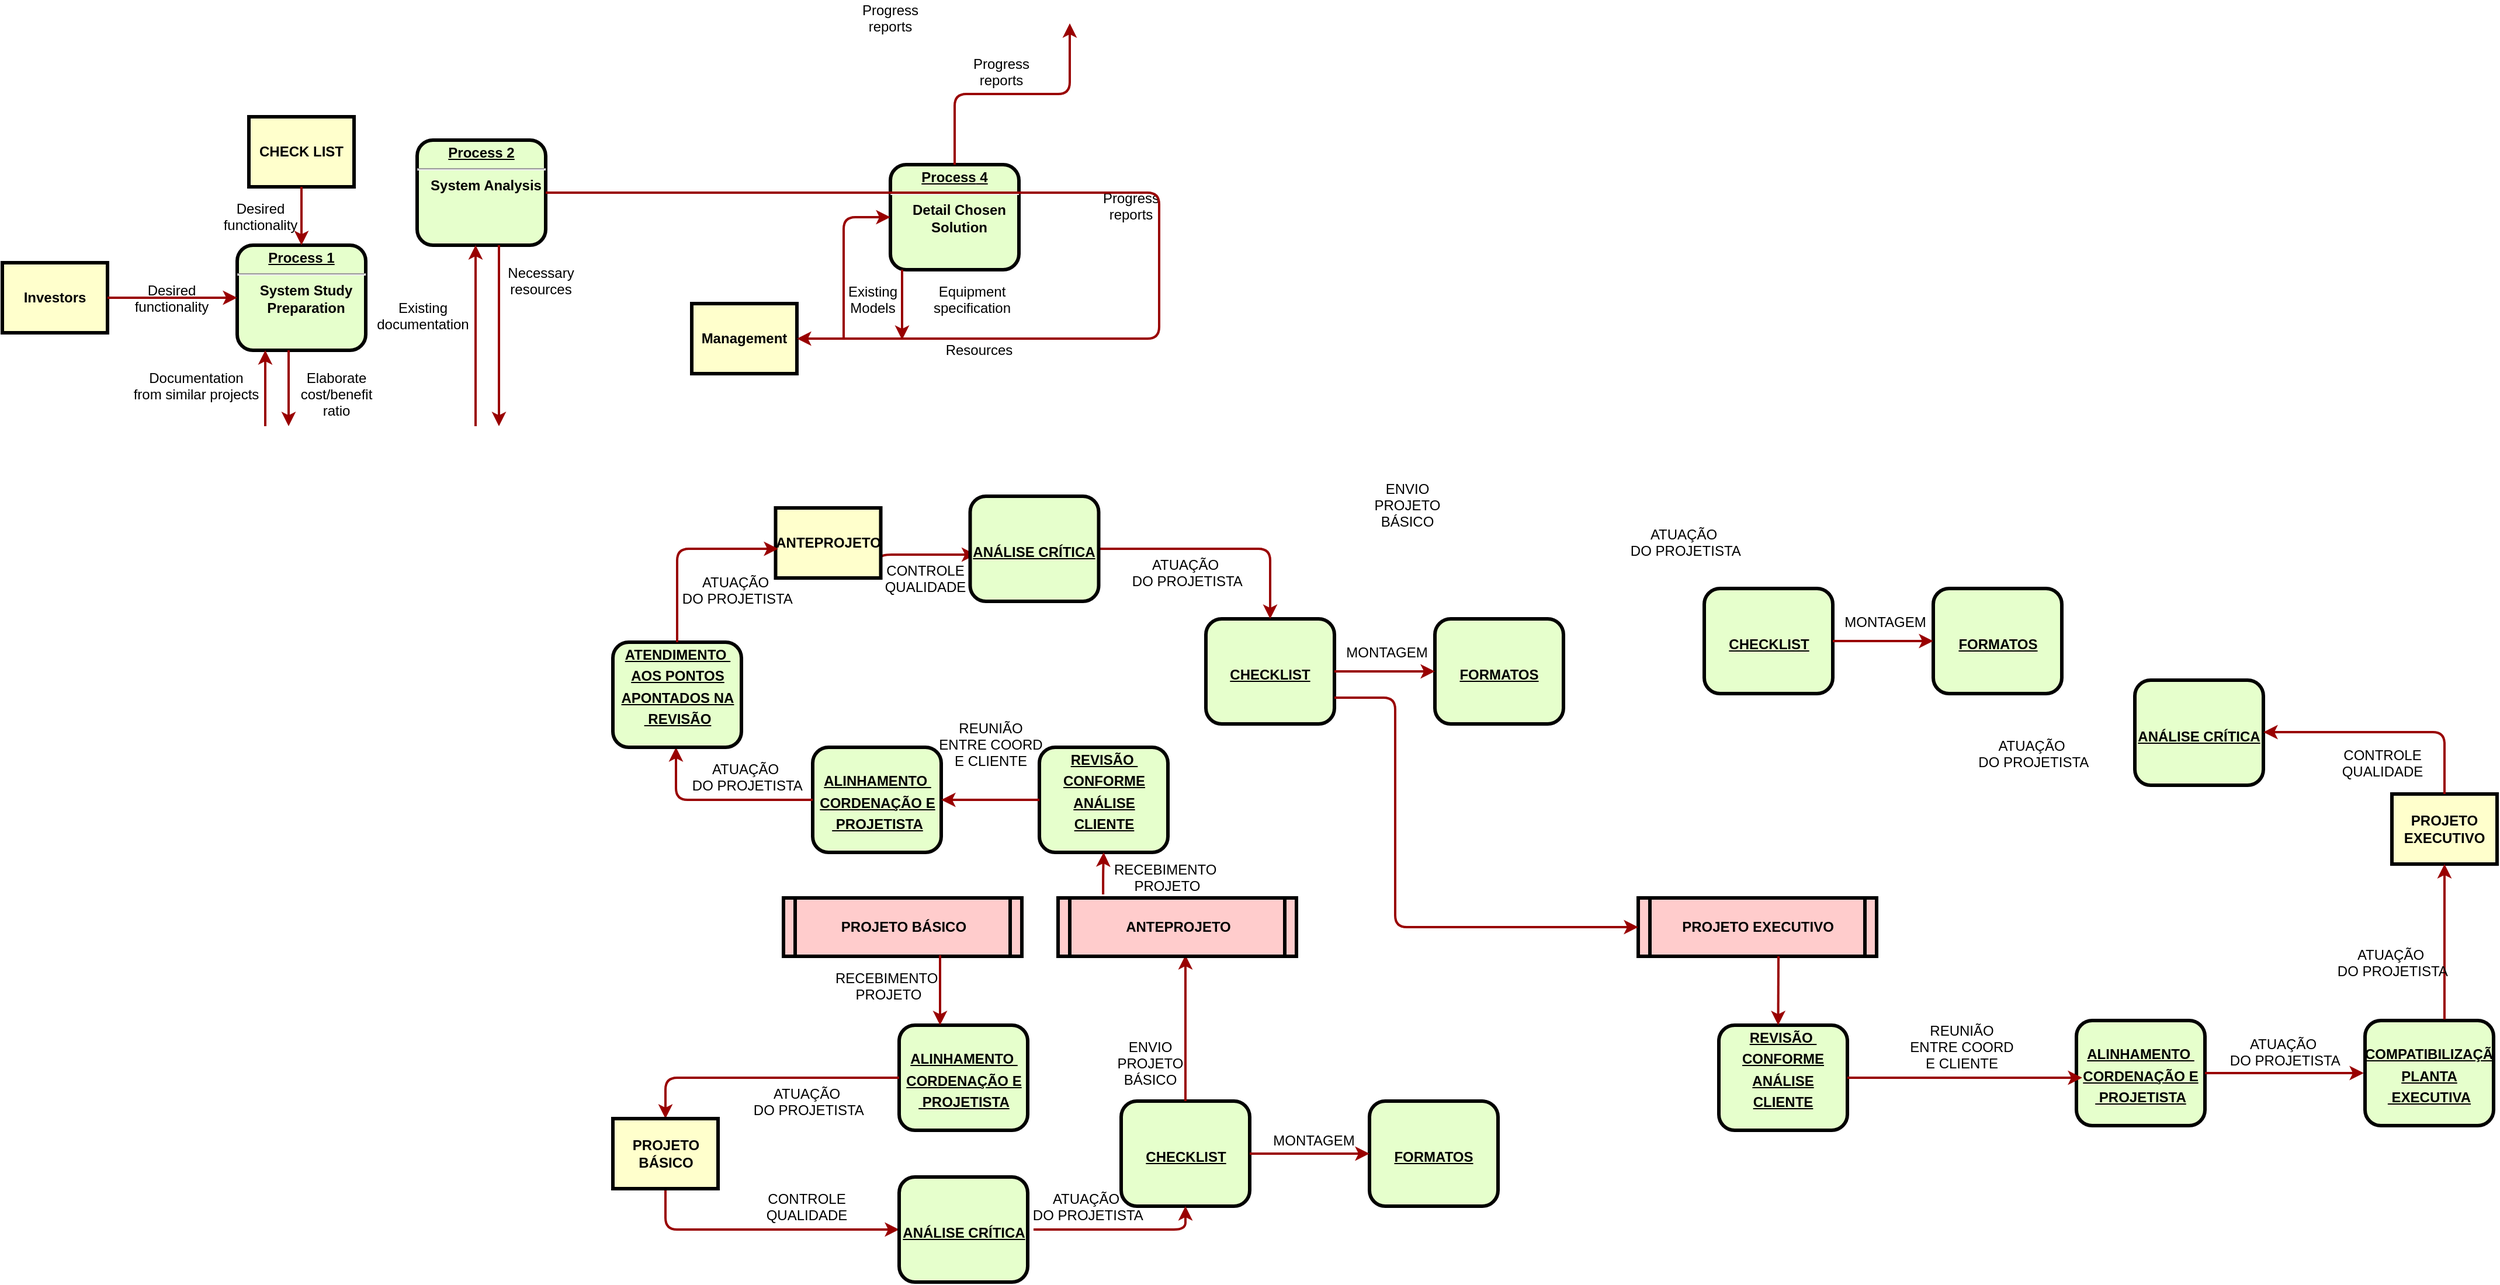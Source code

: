 <mxfile version="20.2.8" type="github">
  <diagram name="Page-1" id="c7558073-3199-34d8-9f00-42111426c3f3">
    <mxGraphModel dx="2208" dy="1943" grid="0" gridSize="10" guides="1" tooltips="1" connect="1" arrows="1" fold="1" page="1" pageScale="1" pageWidth="826" pageHeight="1169" background="none" math="0" shadow="0">
      <root>
        <mxCell id="0" />
        <mxCell id="1" parent="0" />
        <mxCell id="2" value="&lt;p style=&quot;margin: 0px; margin-top: 4px; text-align: center; text-decoration: underline;&quot;&gt;&lt;strong&gt;Process 1&lt;br&gt;&lt;/strong&gt;&lt;/p&gt;&lt;hr&gt;&lt;p style=&quot;margin: 0px; margin-left: 8px;&quot;&gt;System Study&lt;/p&gt;&lt;p style=&quot;margin: 0px; margin-left: 8px;&quot;&gt;Preparation&lt;/p&gt;" style="verticalAlign=middle;align=center;overflow=fill;fontSize=12;fontFamily=Helvetica;html=1;rounded=1;fontStyle=1;strokeWidth=3;fillColor=#E6FFCC;fontColor=#000000;" parent="1" vertex="1">
          <mxGeometry x="-309" y="-160" width="110" height="90" as="geometry" />
        </mxCell>
        <mxCell id="3" value="CHECK LIST" style="whiteSpace=wrap;align=center;verticalAlign=middle;fontStyle=1;strokeWidth=3;fillColor=#FFFFCC;fontColor=#000000;" parent="1" vertex="1">
          <mxGeometry x="-299" y="-270" width="90" height="60" as="geometry" />
        </mxCell>
        <mxCell id="4" value="Investors" style="whiteSpace=wrap;align=center;verticalAlign=middle;fontStyle=1;strokeWidth=3;fillColor=#FFFFCC;fontColor=#000000;" parent="1" vertex="1">
          <mxGeometry x="-510" y="-145" width="90" height="60" as="geometry" />
        </mxCell>
        <mxCell id="5" value="PROJETO BÁSICO" style="shape=process;whiteSpace=wrap;align=center;verticalAlign=middle;size=0.048;fontStyle=1;strokeWidth=3;fillColor=#FFCCCC" parent="1" vertex="1">
          <mxGeometry x="158.5" y="399" width="204" height="50" as="geometry" />
        </mxCell>
        <mxCell id="6" value="&lt;p style=&quot;margin: 0px; margin-top: 4px; text-align: center; text-decoration: underline;&quot;&gt;&lt;strong&gt;Process 2&lt;br&gt;&lt;/strong&gt;&lt;/p&gt;&lt;hr&gt;&lt;p style=&quot;margin: 0px; margin-left: 8px;&quot;&gt;System Analysis&lt;/p&gt;" style="verticalAlign=middle;align=center;overflow=fill;fontSize=12;fontFamily=Helvetica;html=1;rounded=1;fontStyle=1;strokeWidth=3;fillColor=#E6FFCC;fontColor=#000000;" parent="1" vertex="1">
          <mxGeometry x="-155" y="-250" width="110" height="90" as="geometry" />
        </mxCell>
        <mxCell id="7" value="&lt;p style=&quot;margin: 0px; margin-top: 4px; text-align: center; text-decoration: underline;&quot;&gt;&lt;br&gt;&lt;/p&gt;&lt;p style=&quot;margin: 0px; margin-top: 4px; text-align: center; text-decoration: underline;&quot;&gt;&lt;span style=&quot;background-color: initial;&quot;&gt;&lt;br&gt;&lt;/span&gt;&lt;/p&gt;&lt;p style=&quot;margin: 0px; margin-top: 4px; text-align: center; text-decoration: underline;&quot;&gt;&lt;span style=&quot;background-color: initial;&quot;&gt;FORMATOS&lt;/span&gt;&lt;br&gt;&lt;/p&gt;" style="verticalAlign=middle;align=center;overflow=fill;fontSize=12;fontFamily=Helvetica;html=1;rounded=1;fontStyle=1;strokeWidth=3;fillColor=#E6FFCC;fontColor=#000000;" parent="1" vertex="1">
          <mxGeometry x="660" y="573" width="110" height="90" as="geometry" />
        </mxCell>
        <mxCell id="8" value="&lt;p style=&quot;margin: 0px; margin-top: 4px; text-align: center; text-decoration: underline;&quot;&gt;&lt;strong&gt;&lt;strong&gt;Process&lt;/strong&gt; 4&lt;br&gt;&lt;/strong&gt;&lt;/p&gt;&lt;hr&gt;&lt;p style=&quot;margin: 0px; margin-left: 8px;&quot;&gt;Detail Chosen&lt;/p&gt;&lt;p style=&quot;margin: 0px; margin-left: 8px;&quot;&gt;Solution&lt;/p&gt;" style="verticalAlign=middle;align=center;overflow=fill;fontSize=12;fontFamily=Helvetica;html=1;rounded=1;fontStyle=1;strokeWidth=3;fillColor=#E6FFCC;fontColor=#000000;" parent="1" vertex="1">
          <mxGeometry x="250" y="-229" width="110" height="90" as="geometry" />
        </mxCell>
        <mxCell id="9" value="&lt;p style=&quot;margin: 0px; margin-top: 4px; text-align: center; text-decoration: underline;&quot;&gt;&lt;br&gt;&lt;/p&gt;&lt;p style=&quot;margin: 0px; margin-top: 4px; text-align: center; text-decoration: underline;&quot;&gt;&lt;br&gt;&lt;/p&gt;&lt;p style=&quot;margin: 0px; margin-top: 4px; text-align: center; text-decoration: underline;&quot;&gt;CHECKLIST&lt;/p&gt;" style="verticalAlign=middle;align=center;overflow=fill;fontSize=12;fontFamily=Helvetica;html=1;rounded=1;fontStyle=1;strokeWidth=3;fillColor=#E6FFCC;fontColor=#000000;" parent="1" vertex="1">
          <mxGeometry x="447.5" y="573" width="110" height="90" as="geometry" />
        </mxCell>
        <mxCell id="10" value="&lt;p style=&quot;margin: 4px 0px 0px; text-decoration: underline;&quot;&gt;&lt;br&gt;&lt;/p&gt;&lt;p style=&quot;margin: 4px 0px 0px; text-decoration: underline;&quot;&gt;&lt;span style=&quot;background-color: initial;&quot;&gt;ALINHAMENTO&amp;nbsp;&lt;/span&gt;&lt;br&gt;&lt;/p&gt;&lt;p style=&quot;margin: 4px 0px 0px; text-decoration: underline;&quot;&gt;CORDENAÇÃO E&lt;/p&gt;&lt;p style=&quot;margin: 4px 0px 0px; text-decoration: underline;&quot;&gt;&amp;nbsp;PROJETISTA&lt;/p&gt;" style="verticalAlign=middle;align=center;overflow=fill;fontSize=12;fontFamily=Helvetica;html=1;rounded=1;fontStyle=1;strokeWidth=3;fillColor=#E6FFCC;fontColor=#000000;" parent="1" vertex="1">
          <mxGeometry x="257.5" y="508" width="110" height="90" as="geometry" />
        </mxCell>
        <mxCell id="12" value="Management" style="whiteSpace=wrap;align=center;verticalAlign=middle;fontStyle=1;strokeWidth=3;fillColor=#FFFFCC;fontColor=#000000;" parent="1" vertex="1">
          <mxGeometry x="80" y="-110.0" width="90" height="60" as="geometry" />
        </mxCell>
        <mxCell id="36" value="" style="edgeStyle=none;noEdgeStyle=1;strokeColor=#990000;strokeWidth=2" parent="1" source="3" target="2" edge="1">
          <mxGeometry width="100" height="100" relative="1" as="geometry">
            <mxPoint x="-525" y="-146" as="sourcePoint" />
            <mxPoint x="-425" y="-246" as="targetPoint" />
          </mxGeometry>
        </mxCell>
        <mxCell id="37" value="" style="edgeStyle=none;noEdgeStyle=1;strokeColor=#990000;strokeWidth=2;entryX=0;entryY=0.5;entryDx=0;entryDy=0;" parent="1" source="4" target="2" edge="1">
          <mxGeometry width="100" height="100" relative="1" as="geometry">
            <mxPoint x="-265" y="-191" as="sourcePoint" />
            <mxPoint x="-309" y="-103.91" as="targetPoint" />
          </mxGeometry>
        </mxCell>
        <mxCell id="52" value="Desired &#xa;functionality" style="text;spacingTop=-5;align=center" parent="1" vertex="1">
          <mxGeometry x="-380" y="-130" width="30" height="20" as="geometry" />
        </mxCell>
        <mxCell id="53" value="Desired &#xa;functionality" style="text;spacingTop=-5;align=center" parent="1" vertex="1">
          <mxGeometry x="-304" y="-200" width="30" height="20" as="geometry" />
        </mxCell>
        <mxCell id="54" value="Documentation&#xa;from similar projects" style="text;spacingTop=-5;align=center" parent="1" vertex="1">
          <mxGeometry x="-359" y="-55" width="30" height="20" as="geometry" />
        </mxCell>
        <mxCell id="55" value="" style="edgeStyle=elbowEdgeStyle;elbow=horizontal;strokeColor=#990000;strokeWidth=2" parent="1" target="2" edge="1">
          <mxGeometry width="100" height="100" relative="1" as="geometry">
            <mxPoint x="-285" y="-5" as="sourcePoint" />
            <mxPoint x="-395" y="34" as="targetPoint" />
            <Array as="points">
              <mxPoint x="-285" y="-26" />
            </Array>
          </mxGeometry>
        </mxCell>
        <mxCell id="56" value="" style="edgeStyle=elbowEdgeStyle;elbow=horizontal;strokeColor=#990000;strokeWidth=2" parent="1" source="2" edge="1">
          <mxGeometry width="100" height="100" relative="1" as="geometry">
            <mxPoint x="-495" y="104" as="sourcePoint" />
            <mxPoint x="-265" y="-5" as="targetPoint" />
            <Array as="points">
              <mxPoint x="-265" y="-36" />
            </Array>
          </mxGeometry>
        </mxCell>
        <mxCell id="57" value="Elaborate&#xa;cost/benefit&#xa;ratio" style="text;spacingTop=-5;align=center" parent="1" vertex="1">
          <mxGeometry x="-239" y="-55" width="30" height="20" as="geometry" />
        </mxCell>
        <mxCell id="58" value="" style="edgeStyle=elbowEdgeStyle;elbow=horizontal;strokeColor=#990000;strokeWidth=2" parent="1" target="6" edge="1">
          <mxGeometry width="100" height="100" relative="1" as="geometry">
            <mxPoint x="-105" y="-5" as="sourcePoint" />
            <mxPoint x="-65" y="-126" as="targetPoint" />
            <Array as="points">
              <mxPoint x="-105" y="-86" />
            </Array>
          </mxGeometry>
        </mxCell>
        <mxCell id="59" value="" style="edgeStyle=elbowEdgeStyle;elbow=horizontal;strokeColor=#990000;strokeWidth=2" parent="1" source="6" edge="1">
          <mxGeometry width="100" height="100" relative="1" as="geometry">
            <mxPoint x="-195" y="-26" as="sourcePoint" />
            <mxPoint x="-85" y="-5" as="targetPoint" />
            <Array as="points">
              <mxPoint x="-85" y="-76" />
            </Array>
          </mxGeometry>
        </mxCell>
        <mxCell id="60" value="Existing&#xa;documentation" style="text;spacingTop=-5;align=center" parent="1" vertex="1">
          <mxGeometry x="-165.0" y="-115.0" width="30" height="20" as="geometry" />
        </mxCell>
        <mxCell id="61" value="Necessary&#xa;resources" style="text;spacingTop=-5;align=center" parent="1" vertex="1">
          <mxGeometry x="-64.0" y="-145.0" width="30" height="20" as="geometry" />
        </mxCell>
        <mxCell id="62" value="Progress&#xa;reports" style="text;spacingTop=-5;align=center" parent="1" vertex="1">
          <mxGeometry x="235.0" y="-370" width="30" height="20" as="geometry" />
        </mxCell>
        <mxCell id="63" value="Progress&#xa;reports" style="text;spacingTop=-5;align=center" parent="1" vertex="1">
          <mxGeometry x="330" y="-324.0" width="30" height="20" as="geometry" />
        </mxCell>
        <mxCell id="64" value="Progress&#xa;reports" style="text;spacingTop=-5;align=center" parent="1" vertex="1">
          <mxGeometry x="441.0" y="-209.0" width="30" height="20" as="geometry" />
        </mxCell>
        <mxCell id="65" value="" style="edgeStyle=elbowEdgeStyle;elbow=horizontal;strokeColor=#990000;strokeWidth=2" parent="1" source="6" target="12" edge="1">
          <mxGeometry width="100" height="100" relative="1" as="geometry">
            <mxPoint x="295" y="200.0" as="sourcePoint" />
            <mxPoint x="395" y="100.0" as="targetPoint" />
            <Array as="points">
              <mxPoint x="480" y="160" />
            </Array>
          </mxGeometry>
        </mxCell>
        <mxCell id="66" value="" style="edgeStyle=elbowEdgeStyle;elbow=vertical;entryX=0.25;entryY=1;strokeColor=#990000;strokeWidth=2" parent="1" source="8" edge="1">
          <mxGeometry width="100" height="100" relative="1" as="geometry">
            <mxPoint x="220" y="-220" as="sourcePoint" />
            <mxPoint x="403.5" y="-350" as="targetPoint" />
          </mxGeometry>
        </mxCell>
        <mxCell id="68" value="" style="edgeStyle=elbowEdgeStyle;elbow=horizontal;strokeColor=#990000;strokeWidth=2" parent="1" source="8" edge="1">
          <mxGeometry width="100" height="100" relative="1" as="geometry">
            <mxPoint x="260" y="-90" as="sourcePoint" />
            <mxPoint x="260" y="-79" as="targetPoint" />
            <Array as="points">
              <mxPoint x="260" y="-110" />
            </Array>
          </mxGeometry>
        </mxCell>
        <mxCell id="69" value="" style="edgeStyle=segmentEdgeStyle;strokeColor=#990000;strokeWidth=2" parent="1" target="8" edge="1">
          <mxGeometry width="100" height="100" relative="1" as="geometry">
            <mxPoint x="210" y="-79" as="sourcePoint" />
            <mxPoint x="130" y="-210" as="targetPoint" />
            <Array as="points">
              <mxPoint x="210" y="-184" />
            </Array>
          </mxGeometry>
        </mxCell>
        <mxCell id="70" value="Existing&#xa;Models" style="text;spacingTop=-5;align=center" parent="1" vertex="1">
          <mxGeometry x="220.0" y="-129.0" width="30" height="20" as="geometry" />
        </mxCell>
        <mxCell id="71" value="Equipment&#xa;specification" style="text;spacingTop=-5;align=center" parent="1" vertex="1">
          <mxGeometry x="305" y="-129" width="30" height="20" as="geometry" />
        </mxCell>
        <mxCell id="72" value="" style="edgeStyle=elbowEdgeStyle;elbow=vertical;strokeColor=#990000;strokeWidth=2;entryX=0;entryY=0.5;entryDx=0;entryDy=0;exitX=1;exitY=0.5;exitDx=0;exitDy=0;" parent="1" source="9" target="7" edge="1">
          <mxGeometry width="100" height="100" relative="1" as="geometry">
            <mxPoint x="457.5" y="508" as="sourcePoint" />
            <mxPoint x="557.5" y="408" as="targetPoint" />
            <Array as="points" />
          </mxGeometry>
        </mxCell>
        <mxCell id="74" value="Resources" style="text;spacingTop=-5;align=center" parent="1" vertex="1">
          <mxGeometry x="311" y="-79.0" width="30" height="20" as="geometry" />
        </mxCell>
        <mxCell id="81" value="" style="edgeStyle=elbowEdgeStyle;elbow=horizontal;strokeColor=#990000;strokeWidth=2;entryX=0.5;entryY=1;entryDx=0;entryDy=0;" parent="1" target="9" edge="1">
          <mxGeometry width="100" height="100" relative="1" as="geometry">
            <mxPoint x="372.5" y="683" as="sourcePoint" />
            <mxPoint x="618.5" y="683" as="targetPoint" />
            <Array as="points">
              <mxPoint x="502.5" y="678" />
            </Array>
          </mxGeometry>
        </mxCell>
        <mxCell id="85" value="" style="edgeStyle=elbowEdgeStyle;elbow=horizontal;strokeColor=#990000;strokeWidth=2;exitX=0.5;exitY=1;exitDx=0;exitDy=0;entryX=0;entryY=0.5;entryDx=0;entryDy=0;" parent="1" source="q0lqkVzbDprpBO0F2u1g-113" target="q0lqkVzbDprpBO0F2u1g-114" edge="1">
          <mxGeometry width="100" height="100" relative="1" as="geometry">
            <mxPoint x="47.5" y="593" as="sourcePoint" />
            <mxPoint x="232.5" y="683" as="targetPoint" />
            <Array as="points">
              <mxPoint x="57.5" y="668" />
            </Array>
          </mxGeometry>
        </mxCell>
        <mxCell id="87" value="" style="edgeStyle=elbowEdgeStyle;elbow=vertical;strokeColor=#990000;strokeWidth=2;entryX=0.5;entryY=0;entryDx=0;entryDy=0;exitX=0;exitY=0.5;exitDx=0;exitDy=0;" parent="1" source="10" target="q0lqkVzbDprpBO0F2u1g-113" edge="1">
          <mxGeometry width="100" height="100" relative="1" as="geometry">
            <mxPoint x="27.5" y="748" as="sourcePoint" />
            <mxPoint x="52.5" y="563" as="targetPoint" />
            <Array as="points">
              <mxPoint x="152.5" y="553" />
            </Array>
          </mxGeometry>
        </mxCell>
        <mxCell id="90" value="RECEBIMENTO &#xa;PROJETO" style="text;spacingTop=-5;align=center" parent="1" vertex="1">
          <mxGeometry x="209" y="459" width="79" height="39" as="geometry" />
        </mxCell>
        <mxCell id="92" value="" style="edgeStyle=elbowEdgeStyle;elbow=horizontal;strokeColor=#990000;strokeWidth=2;" parent="1" edge="1">
          <mxGeometry width="100" height="100" relative="1" as="geometry">
            <mxPoint x="292.5" y="448" as="sourcePoint" />
            <mxPoint x="292.5" y="508" as="targetPoint" />
            <Array as="points">
              <mxPoint x="292.5" y="478" />
            </Array>
          </mxGeometry>
        </mxCell>
        <mxCell id="95" value="ENVIO &#xa;PROJETO&#xa;BÁSICO" style="text;spacingTop=-5;align=center" parent="1" vertex="1">
          <mxGeometry x="457.5" y="518.0" width="30" height="20" as="geometry" />
        </mxCell>
        <mxCell id="q0lqkVzbDprpBO0F2u1g-101" value="ATUAÇÃO&#xa; DO PROJETISTA" style="text;spacingTop=-5;align=center" vertex="1" parent="1">
          <mxGeometry x="163.5" y="558" width="30" height="25" as="geometry" />
        </mxCell>
        <mxCell id="q0lqkVzbDprpBO0F2u1g-109" value="" style="edgeStyle=elbowEdgeStyle;elbow=vertical;strokeColor=#990000;strokeWidth=2;exitX=0.5;exitY=0;exitDx=0;exitDy=0;startArrow=none;" edge="1" parent="1" source="9">
          <mxGeometry width="100" height="100" relative="1" as="geometry">
            <mxPoint x="437.5" y="573" as="sourcePoint" />
            <mxPoint x="502.5" y="448" as="targetPoint" />
            <Array as="points">
              <mxPoint x="512.5" y="518" />
            </Array>
          </mxGeometry>
        </mxCell>
        <mxCell id="q0lqkVzbDprpBO0F2u1g-110" value="ATUAÇÃO&#xa; DO PROJETISTA" style="text;spacingTop=-5;align=center" vertex="1" parent="1">
          <mxGeometry x="402.5" y="648.0" width="30" height="20" as="geometry" />
        </mxCell>
        <mxCell id="q0lqkVzbDprpBO0F2u1g-113" value="PROJETO BÁSICO" style="whiteSpace=wrap;align=center;verticalAlign=middle;fontStyle=1;strokeWidth=3;fillColor=#FFFFCC;fontColor=#000000;" vertex="1" parent="1">
          <mxGeometry x="12.5" y="588" width="90" height="60" as="geometry" />
        </mxCell>
        <mxCell id="q0lqkVzbDprpBO0F2u1g-114" value="&lt;p style=&quot;margin: 0px; margin-top: 4px; text-align: center; text-decoration: underline;&quot;&gt;&lt;br&gt;&lt;/p&gt;&lt;p style=&quot;margin: 0px; margin-top: 4px; text-align: center; text-decoration: underline;&quot;&gt;&lt;br&gt;&lt;/p&gt;&lt;p style=&quot;margin: 0px; margin-top: 4px; text-align: center; text-decoration: underline;&quot;&gt;ANÁLISE CRÍTICA&lt;/p&gt;" style="verticalAlign=middle;align=center;overflow=fill;fontSize=12;fontFamily=Helvetica;html=1;rounded=1;fontStyle=1;strokeWidth=3;fillColor=#E6FFCC;fontColor=#000000;" vertex="1" parent="1">
          <mxGeometry x="257.5" y="638" width="110" height="90" as="geometry" />
        </mxCell>
        <mxCell id="q0lqkVzbDprpBO0F2u1g-115" value="CONTROLE&#xa;QUALIDADE" style="text;spacingTop=-5;align=center" vertex="1" parent="1">
          <mxGeometry x="163.5" y="648.0" width="30" height="20" as="geometry" />
        </mxCell>
        <mxCell id="q0lqkVzbDprpBO0F2u1g-119" value="&lt;p style=&quot;margin: 0px; margin-top: 4px; text-align: center; text-decoration: underline;&quot;&gt;&lt;br&gt;&lt;/p&gt;&lt;p style=&quot;margin: 0px; margin-top: 4px; text-align: center; text-decoration: underline;&quot;&gt;&lt;span style=&quot;background-color: initial;&quot;&gt;&lt;br&gt;&lt;/span&gt;&lt;/p&gt;&lt;p style=&quot;margin: 0px; margin-top: 4px; text-align: center; text-decoration: underline;&quot;&gt;&lt;span style=&quot;background-color: initial;&quot;&gt;FORMATOS&lt;/span&gt;&lt;br&gt;&lt;/p&gt;" style="verticalAlign=middle;align=center;overflow=fill;fontSize=12;fontFamily=Helvetica;html=1;rounded=1;fontStyle=1;strokeWidth=3;fillColor=#E6FFCC;fontColor=#000000;" vertex="1" parent="1">
          <mxGeometry x="716" y="160" width="110" height="90" as="geometry" />
        </mxCell>
        <mxCell id="q0lqkVzbDprpBO0F2u1g-120" value="&lt;p style=&quot;margin: 0px; margin-top: 4px; text-align: center; text-decoration: underline;&quot;&gt;&lt;br&gt;&lt;/p&gt;&lt;p style=&quot;margin: 0px; margin-top: 4px; text-align: center; text-decoration: underline;&quot;&gt;&lt;br&gt;&lt;/p&gt;&lt;p style=&quot;margin: 0px; margin-top: 4px; text-align: center; text-decoration: underline;&quot;&gt;CHECKLIST&lt;/p&gt;" style="verticalAlign=middle;align=center;overflow=fill;fontSize=12;fontFamily=Helvetica;html=1;rounded=1;fontStyle=1;strokeWidth=3;fillColor=#E6FFCC;fontColor=#000000;" vertex="1" parent="1">
          <mxGeometry x="520" y="160" width="110" height="90" as="geometry" />
        </mxCell>
        <mxCell id="q0lqkVzbDprpBO0F2u1g-121" value="&lt;p style=&quot;margin: 4px 0px 0px; text-decoration: underline;&quot;&gt;&lt;br&gt;&lt;/p&gt;&lt;p style=&quot;margin: 4px 0px 0px; text-decoration: underline;&quot;&gt;&lt;span style=&quot;background-color: initial;&quot;&gt;ALINHAMENTO&amp;nbsp;&lt;/span&gt;&lt;br&gt;&lt;/p&gt;&lt;p style=&quot;margin: 4px 0px 0px; text-decoration: underline;&quot;&gt;CORDENAÇÃO E&lt;/p&gt;&lt;p style=&quot;margin: 4px 0px 0px; text-decoration: underline;&quot;&gt;&amp;nbsp;PROJETISTA&lt;/p&gt;" style="verticalAlign=middle;align=center;overflow=fill;fontSize=12;fontFamily=Helvetica;html=1;rounded=1;fontStyle=1;strokeWidth=3;fillColor=#E6FFCC;fontColor=#000000;" vertex="1" parent="1">
          <mxGeometry x="183.5" y="270" width="110" height="90" as="geometry" />
        </mxCell>
        <mxCell id="q0lqkVzbDprpBO0F2u1g-122" value="" style="edgeStyle=elbowEdgeStyle;elbow=vertical;strokeColor=#990000;strokeWidth=2;entryX=0;entryY=0.5;entryDx=0;entryDy=0;exitX=1;exitY=0.5;exitDx=0;exitDy=0;" edge="1" parent="1" source="q0lqkVzbDprpBO0F2u1g-120" target="q0lqkVzbDprpBO0F2u1g-119">
          <mxGeometry width="100" height="100" relative="1" as="geometry">
            <mxPoint x="447.5" y="25" as="sourcePoint" />
            <mxPoint x="547.5" y="-75" as="targetPoint" />
            <Array as="points" />
          </mxGeometry>
        </mxCell>
        <mxCell id="q0lqkVzbDprpBO0F2u1g-123" value="" style="edgeStyle=elbowEdgeStyle;elbow=horizontal;strokeColor=#990000;strokeWidth=2;entryX=0.5;entryY=0;entryDx=0;entryDy=0;" edge="1" parent="1" target="q0lqkVzbDprpBO0F2u1g-120">
          <mxGeometry width="100" height="100" relative="1" as="geometry">
            <mxPoint x="428.25" y="100" as="sourcePoint" />
            <mxPoint x="573.25" y="100" as="targetPoint" />
            <Array as="points">
              <mxPoint x="575" y="130" />
            </Array>
          </mxGeometry>
        </mxCell>
        <mxCell id="q0lqkVzbDprpBO0F2u1g-125" value="" style="edgeStyle=elbowEdgeStyle;elbow=vertical;strokeColor=#990000;strokeWidth=2;exitX=0;exitY=0.5;exitDx=0;exitDy=0;" edge="1" parent="1" source="q0lqkVzbDprpBO0F2u1g-121">
          <mxGeometry width="100" height="100" relative="1" as="geometry">
            <mxPoint x="161.5" y="315" as="sourcePoint" />
            <mxPoint x="66.5" y="270" as="targetPoint" />
            <Array as="points">
              <mxPoint x="141.5" y="315" />
            </Array>
          </mxGeometry>
        </mxCell>
        <mxCell id="q0lqkVzbDprpBO0F2u1g-126" value="RECEBIMENTO &#xa;PROJETO" style="text;spacingTop=-5;align=center" vertex="1" parent="1">
          <mxGeometry x="447.5" y="366" width="79" height="39" as="geometry" />
        </mxCell>
        <mxCell id="q0lqkVzbDprpBO0F2u1g-128" value="ENVIO &#xa;PROJETO&#xa;BÁSICO" style="text;spacingTop=-5;align=center" vertex="1" parent="1">
          <mxGeometry x="677.5" y="40.0" width="30" height="20" as="geometry" />
        </mxCell>
        <mxCell id="q0lqkVzbDprpBO0F2u1g-129" value="ATUAÇÃO&#xa; DO PROJETISTA" style="text;spacingTop=-5;align=center" vertex="1" parent="1">
          <mxGeometry x="111" y="280" width="30" height="25" as="geometry" />
        </mxCell>
        <mxCell id="q0lqkVzbDprpBO0F2u1g-130" value="" style="edgeStyle=elbowEdgeStyle;elbow=vertical;strokeColor=#990000;strokeWidth=2;exitX=1;exitY=0.75;exitDx=0;exitDy=0;startArrow=none;" edge="1" parent="1" source="q0lqkVzbDprpBO0F2u1g-132">
          <mxGeometry width="100" height="100" relative="1" as="geometry">
            <mxPoint x="773.25" y="110.0" as="sourcePoint" />
            <mxPoint x="323.25" y="105" as="targetPoint" />
            <Array as="points">
              <mxPoint x="243.25" y="105" />
            </Array>
          </mxGeometry>
        </mxCell>
        <mxCell id="q0lqkVzbDprpBO0F2u1g-131" value="ATUAÇÃO&#xa; DO PROJETISTA" style="text;spacingTop=-5;align=center" vertex="1" parent="1">
          <mxGeometry x="487.5" y="105.0" width="30" height="20" as="geometry" />
        </mxCell>
        <mxCell id="q0lqkVzbDprpBO0F2u1g-132" value="ANTEPROJETO" style="whiteSpace=wrap;align=center;verticalAlign=middle;fontStyle=1;strokeWidth=3;fillColor=#FFFFCC;fontColor=#000000;" vertex="1" parent="1">
          <mxGeometry x="151.75" y="65" width="90" height="60" as="geometry" />
        </mxCell>
        <mxCell id="q0lqkVzbDprpBO0F2u1g-133" value="&lt;p style=&quot;margin: 0px; margin-top: 4px; text-align: center; text-decoration: underline;&quot;&gt;&lt;br&gt;&lt;/p&gt;&lt;p style=&quot;margin: 0px; margin-top: 4px; text-align: center; text-decoration: underline;&quot;&gt;&lt;br&gt;&lt;/p&gt;&lt;p style=&quot;margin: 0px; margin-top: 4px; text-align: center; text-decoration: underline;&quot;&gt;ANÁLISE CRÍTICA&lt;/p&gt;" style="verticalAlign=middle;align=center;overflow=fill;fontSize=12;fontFamily=Helvetica;html=1;rounded=1;fontStyle=1;strokeWidth=3;fillColor=#E6FFCC;fontColor=#000000;" vertex="1" parent="1">
          <mxGeometry x="318.25" y="55" width="110" height="90" as="geometry" />
        </mxCell>
        <mxCell id="q0lqkVzbDprpBO0F2u1g-134" value="CONTROLE&#xa;QUALIDADE" style="text;spacingTop=-5;align=center" vertex="1" parent="1">
          <mxGeometry x="265.0" y="110.0" width="30" height="20" as="geometry" />
        </mxCell>
        <mxCell id="q0lqkVzbDprpBO0F2u1g-136" value="ANTEPROJETO" style="shape=process;whiteSpace=wrap;align=center;verticalAlign=middle;size=0.048;fontStyle=1;strokeWidth=3;fillColor=#FFCCCC" vertex="1" parent="1">
          <mxGeometry x="393.5" y="399" width="204" height="50" as="geometry" />
        </mxCell>
        <mxCell id="q0lqkVzbDprpBO0F2u1g-137" value="&lt;p style=&quot;margin: 0px; margin-top: 4px; text-align: center; text-decoration: underline;&quot;&gt;REVISÃO&amp;nbsp;&lt;/p&gt;&lt;p style=&quot;margin: 0px; margin-top: 4px; text-align: center; text-decoration: underline;&quot;&gt;CONFORME&lt;/p&gt;&lt;p style=&quot;margin: 0px; margin-top: 4px; text-align: center; text-decoration: underline;&quot;&gt;ANÁLISE&lt;/p&gt;&lt;p style=&quot;margin: 0px; margin-top: 4px; text-align: center; text-decoration: underline;&quot;&gt;CLIENTE&lt;/p&gt;" style="verticalAlign=middle;align=center;overflow=fill;fontSize=12;fontFamily=Helvetica;html=1;rounded=1;fontStyle=1;strokeWidth=3;fillColor=#E6FFCC;fontColor=#000000;" vertex="1" parent="1">
          <mxGeometry x="377.5" y="270" width="110" height="90" as="geometry" />
        </mxCell>
        <mxCell id="q0lqkVzbDprpBO0F2u1g-138" value="" style="edgeStyle=elbowEdgeStyle;elbow=vertical;strokeColor=#990000;strokeWidth=2;entryX=0.5;entryY=1;entryDx=0;entryDy=0;exitX=0.189;exitY=-0.06;exitDx=0;exitDy=0;exitPerimeter=0;" edge="1" parent="1" source="q0lqkVzbDprpBO0F2u1g-136" target="q0lqkVzbDprpBO0F2u1g-137">
          <mxGeometry width="100" height="100" relative="1" as="geometry">
            <mxPoint x="589.528" y="378.5" as="sourcePoint" />
            <mxPoint x="645" y="180.0" as="targetPoint" />
            <Array as="points" />
          </mxGeometry>
        </mxCell>
        <mxCell id="q0lqkVzbDprpBO0F2u1g-139" value="" style="edgeStyle=elbowEdgeStyle;elbow=vertical;strokeColor=#990000;strokeWidth=2;entryX=1;entryY=0.5;entryDx=0;entryDy=0;exitX=0;exitY=0.5;exitDx=0;exitDy=0;" edge="1" parent="1" source="q0lqkVzbDprpBO0F2u1g-137" target="q0lqkVzbDprpBO0F2u1g-121">
          <mxGeometry width="100" height="100" relative="1" as="geometry">
            <mxPoint x="520" y="165.0" as="sourcePoint" />
            <mxPoint x="580" y="165.0" as="targetPoint" />
            <Array as="points" />
          </mxGeometry>
        </mxCell>
        <mxCell id="q0lqkVzbDprpBO0F2u1g-140" value="REUNIÃO&#xa;ENTRE COORD &#xa;E CLIENTE" style="text;spacingTop=-5;align=center" vertex="1" parent="1">
          <mxGeometry x="321" y="245" width="30" height="25" as="geometry" />
        </mxCell>
        <mxCell id="q0lqkVzbDprpBO0F2u1g-142" value="&lt;p style=&quot;margin: 0px; margin-top: 4px; text-align: center; text-decoration: underline;&quot;&gt;&lt;span style=&quot;background-color: initial;&quot;&gt;ATENDIMENTO&amp;nbsp;&lt;/span&gt;&lt;br&gt;&lt;/p&gt;&lt;p style=&quot;margin: 0px; margin-top: 4px; text-align: center; text-decoration: underline;&quot;&gt;AOS PONTOS&lt;/p&gt;&lt;p style=&quot;margin: 0px; margin-top: 4px; text-align: center; text-decoration: underline;&quot;&gt;APONTADOS NA&lt;/p&gt;&lt;p style=&quot;margin: 0px; margin-top: 4px; text-align: center; text-decoration: underline;&quot;&gt;&amp;nbsp;REVISÃO&lt;/p&gt;" style="verticalAlign=middle;align=center;overflow=fill;fontSize=12;fontFamily=Helvetica;html=1;rounded=1;fontStyle=1;strokeWidth=3;fillColor=#E6FFCC;fontColor=#000000;" vertex="1" parent="1">
          <mxGeometry x="12.5" y="180" width="110" height="90" as="geometry" />
        </mxCell>
        <mxCell id="q0lqkVzbDprpBO0F2u1g-143" value="" style="edgeStyle=elbowEdgeStyle;elbow=vertical;strokeColor=#990000;strokeWidth=2;exitX=0.5;exitY=0;exitDx=0;exitDy=0;" edge="1" parent="1" source="q0lqkVzbDprpBO0F2u1g-142">
          <mxGeometry width="100" height="100" relative="1" as="geometry">
            <mxPoint x="102.5" y="160.0" as="sourcePoint" />
            <mxPoint x="154" y="100" as="targetPoint" />
            <Array as="points">
              <mxPoint x="110" y="100" />
            </Array>
          </mxGeometry>
        </mxCell>
        <mxCell id="q0lqkVzbDprpBO0F2u1g-145" value="ATUAÇÃO&#xa; DO PROJETISTA" style="text;spacingTop=-5;align=center" vertex="1" parent="1">
          <mxGeometry x="102.5" y="120" width="30" height="25" as="geometry" />
        </mxCell>
        <mxCell id="q0lqkVzbDprpBO0F2u1g-147" value="MONTAGEM" style="text;spacingTop=-5;align=center" vertex="1" parent="1">
          <mxGeometry x="597.5" y="598.0" width="30" height="20" as="geometry" />
        </mxCell>
        <mxCell id="q0lqkVzbDprpBO0F2u1g-148" value="MONTAGEM" style="text;spacingTop=-5;align=center" vertex="1" parent="1">
          <mxGeometry x="660.0" y="180.0" width="30" height="20" as="geometry" />
        </mxCell>
        <mxCell id="q0lqkVzbDprpBO0F2u1g-150" value="PROJETO EXECUTIVO" style="shape=process;whiteSpace=wrap;align=center;verticalAlign=middle;size=0.048;fontStyle=1;strokeWidth=3;fillColor=#FFCCCC" vertex="1" parent="1">
          <mxGeometry x="890" y="399" width="204" height="50" as="geometry" />
        </mxCell>
        <mxCell id="q0lqkVzbDprpBO0F2u1g-151" value="&lt;p style=&quot;margin: 0px; margin-top: 4px; text-align: center; text-decoration: underline;&quot;&gt;&lt;br&gt;&lt;/p&gt;&lt;p style=&quot;margin: 0px; margin-top: 4px; text-align: center; text-decoration: underline;&quot;&gt;&lt;span style=&quot;background-color: initial;&quot;&gt;&lt;br&gt;&lt;/span&gt;&lt;/p&gt;&lt;p style=&quot;margin: 0px; margin-top: 4px; text-align: center; text-decoration: underline;&quot;&gt;&lt;span style=&quot;background-color: initial;&quot;&gt;FORMATOS&lt;/span&gt;&lt;br&gt;&lt;/p&gt;" style="verticalAlign=middle;align=center;overflow=fill;fontSize=12;fontFamily=Helvetica;html=1;rounded=1;fontStyle=1;strokeWidth=3;fillColor=#E6FFCC;fontColor=#000000;" vertex="1" parent="1">
          <mxGeometry x="1142.5" y="134" width="110" height="90" as="geometry" />
        </mxCell>
        <mxCell id="q0lqkVzbDprpBO0F2u1g-152" value="&lt;p style=&quot;margin: 0px; margin-top: 4px; text-align: center; text-decoration: underline;&quot;&gt;&lt;br&gt;&lt;/p&gt;&lt;p style=&quot;margin: 0px; margin-top: 4px; text-align: center; text-decoration: underline;&quot;&gt;&lt;br&gt;&lt;/p&gt;&lt;p style=&quot;margin: 0px; margin-top: 4px; text-align: center; text-decoration: underline;&quot;&gt;CHECKLIST&lt;/p&gt;" style="verticalAlign=middle;align=center;overflow=fill;fontSize=12;fontFamily=Helvetica;html=1;rounded=1;fontStyle=1;strokeWidth=3;fillColor=#E6FFCC;fontColor=#000000;" vertex="1" parent="1">
          <mxGeometry x="946.5" y="134" width="110" height="90" as="geometry" />
        </mxCell>
        <mxCell id="q0lqkVzbDprpBO0F2u1g-153" value="&lt;p style=&quot;margin: 4px 0px 0px; text-decoration: underline;&quot;&gt;&lt;br&gt;&lt;/p&gt;&lt;p style=&quot;margin: 4px 0px 0px; text-decoration: underline;&quot;&gt;&lt;span style=&quot;background-color: initial;&quot;&gt;ALINHAMENTO&amp;nbsp;&lt;/span&gt;&lt;br&gt;&lt;/p&gt;&lt;p style=&quot;margin: 4px 0px 0px; text-decoration: underline;&quot;&gt;CORDENAÇÃO E&lt;/p&gt;&lt;p style=&quot;margin: 4px 0px 0px; text-decoration: underline;&quot;&gt;&amp;nbsp;PROJETISTA&lt;/p&gt;" style="verticalAlign=middle;align=center;overflow=fill;fontSize=12;fontFamily=Helvetica;html=1;rounded=1;fontStyle=1;strokeWidth=3;fillColor=#E6FFCC;fontColor=#000000;" vertex="1" parent="1">
          <mxGeometry x="1265" y="504" width="110" height="90" as="geometry" />
        </mxCell>
        <mxCell id="q0lqkVzbDprpBO0F2u1g-154" value="" style="edgeStyle=elbowEdgeStyle;elbow=vertical;strokeColor=#990000;strokeWidth=2;entryX=0;entryY=0.5;entryDx=0;entryDy=0;exitX=1;exitY=0.5;exitDx=0;exitDy=0;" edge="1" parent="1" source="q0lqkVzbDprpBO0F2u1g-152" target="q0lqkVzbDprpBO0F2u1g-151">
          <mxGeometry width="100" height="100" relative="1" as="geometry">
            <mxPoint x="874" y="-1" as="sourcePoint" />
            <mxPoint x="974" y="-101" as="targetPoint" />
            <Array as="points" />
          </mxGeometry>
        </mxCell>
        <mxCell id="q0lqkVzbDprpBO0F2u1g-156" value="" style="edgeStyle=elbowEdgeStyle;elbow=vertical;strokeColor=#990000;strokeWidth=2;exitX=1;exitY=0.5;exitDx=0;exitDy=0;" edge="1" parent="1" source="q0lqkVzbDprpBO0F2u1g-153">
          <mxGeometry width="100" height="100" relative="1" as="geometry">
            <mxPoint x="1243" y="549" as="sourcePoint" />
            <mxPoint x="1511" y="549" as="targetPoint" />
            <Array as="points">
              <mxPoint x="1448" y="549" />
            </Array>
          </mxGeometry>
        </mxCell>
        <mxCell id="q0lqkVzbDprpBO0F2u1g-157" value="ATUAÇÃO&#xa; DO PROJETISTA" style="text;spacingTop=-5;align=center" vertex="1" parent="1">
          <mxGeometry x="1427" y="515.5" width="30" height="25" as="geometry" />
        </mxCell>
        <mxCell id="q0lqkVzbDprpBO0F2u1g-159" value="ATUAÇÃO&#xa; DO PROJETISTA" style="text;spacingTop=-5;align=center" vertex="1" parent="1">
          <mxGeometry x="914.0" y="79.0" width="30" height="20" as="geometry" />
        </mxCell>
        <mxCell id="q0lqkVzbDprpBO0F2u1g-160" value="PROJETO EXECUTIVO" style="whiteSpace=wrap;align=center;verticalAlign=middle;fontStyle=1;strokeWidth=3;fillColor=#FFFFCC;fontColor=#000000;" vertex="1" parent="1">
          <mxGeometry x="1535" y="310" width="90" height="60" as="geometry" />
        </mxCell>
        <mxCell id="q0lqkVzbDprpBO0F2u1g-161" value="&lt;p style=&quot;margin: 0px; margin-top: 4px; text-align: center; text-decoration: underline;&quot;&gt;&lt;br&gt;&lt;/p&gt;&lt;p style=&quot;margin: 0px; margin-top: 4px; text-align: center; text-decoration: underline;&quot;&gt;&lt;br&gt;&lt;/p&gt;&lt;p style=&quot;margin: 0px; margin-top: 4px; text-align: center; text-decoration: underline;&quot;&gt;ANÁLISE CRÍTICA&lt;/p&gt;" style="verticalAlign=middle;align=center;overflow=fill;fontSize=12;fontFamily=Helvetica;html=1;rounded=1;fontStyle=1;strokeWidth=3;fillColor=#E6FFCC;fontColor=#000000;" vertex="1" parent="1">
          <mxGeometry x="1315" y="212.5" width="110" height="90" as="geometry" />
        </mxCell>
        <mxCell id="q0lqkVzbDprpBO0F2u1g-163" value="&lt;p style=&quot;margin: 0px; margin-top: 4px; text-align: center; text-decoration: underline;&quot;&gt;REVISÃO&amp;nbsp;&lt;/p&gt;&lt;p style=&quot;margin: 0px; margin-top: 4px; text-align: center; text-decoration: underline;&quot;&gt;CONFORME&lt;/p&gt;&lt;p style=&quot;margin: 0px; margin-top: 4px; text-align: center; text-decoration: underline;&quot;&gt;ANÁLISE&lt;/p&gt;&lt;p style=&quot;margin: 0px; margin-top: 4px; text-align: center; text-decoration: underline;&quot;&gt;CLIENTE&lt;/p&gt;" style="verticalAlign=middle;align=center;overflow=fill;fontSize=12;fontFamily=Helvetica;html=1;rounded=1;fontStyle=1;strokeWidth=3;fillColor=#E6FFCC;fontColor=#000000;" vertex="1" parent="1">
          <mxGeometry x="959" y="508" width="110" height="90" as="geometry" />
        </mxCell>
        <mxCell id="q0lqkVzbDprpBO0F2u1g-164" value="" style="edgeStyle=elbowEdgeStyle;elbow=vertical;strokeColor=#990000;strokeWidth=2;exitX=1;exitY=0.5;exitDx=0;exitDy=0;" edge="1" parent="1" source="q0lqkVzbDprpBO0F2u1g-163">
          <mxGeometry width="100" height="100" relative="1" as="geometry">
            <mxPoint x="1466.5" y="170.0" as="sourcePoint" />
            <mxPoint x="1270" y="553" as="targetPoint" />
            <Array as="points" />
          </mxGeometry>
        </mxCell>
        <mxCell id="q0lqkVzbDprpBO0F2u1g-165" value="REUNIÃO&#xa;ENTRE COORD &#xa;E CLIENTE" style="text;spacingTop=-5;align=center" vertex="1" parent="1">
          <mxGeometry x="1152" y="504" width="30" height="25" as="geometry" />
        </mxCell>
        <mxCell id="q0lqkVzbDprpBO0F2u1g-166" value="&lt;p style=&quot;margin: 0px; margin-top: 4px; text-align: center; text-decoration: underline;&quot;&gt;&lt;br&gt;&lt;/p&gt;&lt;p style=&quot;margin: 0px; margin-top: 4px; text-align: center; text-decoration: underline;&quot;&gt;COMPATIBILIZAÇÃO&lt;/p&gt;&lt;p style=&quot;margin: 0px; margin-top: 4px; text-align: center; text-decoration: underline;&quot;&gt;PLANTA&lt;/p&gt;&lt;p style=&quot;margin: 0px; margin-top: 4px; text-align: center; text-decoration: underline;&quot;&gt;&amp;nbsp;EXECUTIVA&lt;/p&gt;" style="verticalAlign=middle;align=center;overflow=fill;fontSize=12;fontFamily=Helvetica;html=1;rounded=1;fontStyle=1;strokeWidth=3;fillColor=#E6FFCC;fontColor=#000000;" vertex="1" parent="1">
          <mxGeometry x="1512" y="504" width="110" height="90" as="geometry" />
        </mxCell>
        <mxCell id="q0lqkVzbDprpBO0F2u1g-167" value="" style="edgeStyle=elbowEdgeStyle;elbow=vertical;strokeColor=#990000;strokeWidth=2;entryX=0.5;entryY=1;entryDx=0;entryDy=0;exitX=0.618;exitY=-0.011;exitDx=0;exitDy=0;exitPerimeter=0;" edge="1" parent="1" source="q0lqkVzbDprpBO0F2u1g-166" target="q0lqkVzbDprpBO0F2u1g-160">
          <mxGeometry width="100" height="100" relative="1" as="geometry">
            <mxPoint x="1946" y="536" as="sourcePoint" />
            <mxPoint x="1235.5" y="334" as="targetPoint" />
            <Array as="points" />
          </mxGeometry>
        </mxCell>
        <mxCell id="q0lqkVzbDprpBO0F2u1g-168" value="ATUAÇÃO&#xa; DO PROJETISTA" style="text;spacingTop=-5;align=center" vertex="1" parent="1">
          <mxGeometry x="1211.75" y="260" width="30" height="25" as="geometry" />
        </mxCell>
        <mxCell id="q0lqkVzbDprpBO0F2u1g-169" value="MONTAGEM" style="text;spacingTop=-5;align=center" vertex="1" parent="1">
          <mxGeometry x="1086.5" y="154.0" width="30" height="20" as="geometry" />
        </mxCell>
        <mxCell id="q0lqkVzbDprpBO0F2u1g-171" value="" style="edgeStyle=elbowEdgeStyle;elbow=horizontal;strokeColor=#990000;strokeWidth=2;exitX=1;exitY=0.75;exitDx=0;exitDy=0;entryX=0;entryY=0.5;entryDx=0;entryDy=0;" edge="1" parent="1" source="q0lqkVzbDprpBO0F2u1g-120" target="q0lqkVzbDprpBO0F2u1g-150">
          <mxGeometry width="100" height="100" relative="1" as="geometry">
            <mxPoint x="660" y="393" as="sourcePoint" />
            <mxPoint x="860" y="428" as="targetPoint" />
            <Array as="points">
              <mxPoint x="682" y="329" />
            </Array>
          </mxGeometry>
        </mxCell>
        <mxCell id="q0lqkVzbDprpBO0F2u1g-173" value="" style="edgeStyle=elbowEdgeStyle;elbow=horizontal;strokeColor=#990000;strokeWidth=2;entryX=0.5;entryY=0;entryDx=0;entryDy=0;" edge="1" parent="1">
          <mxGeometry width="100" height="100" relative="1" as="geometry">
            <mxPoint x="1010" y="449" as="sourcePoint" />
            <mxPoint x="1009.75" y="508" as="targetPoint" />
            <Array as="points">
              <mxPoint x="1009.75" y="478" />
            </Array>
          </mxGeometry>
        </mxCell>
        <mxCell id="q0lqkVzbDprpBO0F2u1g-162" value="CONTROLE&#xa;QUALIDADE" style="text;spacingTop=-5;align=center" vertex="1" parent="1">
          <mxGeometry x="1512.0" y="268.0" width="30" height="20" as="geometry" />
        </mxCell>
        <mxCell id="q0lqkVzbDprpBO0F2u1g-176" value="" style="edgeStyle=elbowEdgeStyle;elbow=vertical;strokeColor=#990000;strokeWidth=2;exitX=0.5;exitY=0;exitDx=0;exitDy=0;" edge="1" parent="1" source="q0lqkVzbDprpBO0F2u1g-160">
          <mxGeometry width="100" height="100" relative="1" as="geometry">
            <mxPoint x="1589.98" y="513.01" as="sourcePoint" />
            <mxPoint x="1425" y="257" as="targetPoint" />
            <Array as="points">
              <mxPoint x="1503" y="257" />
            </Array>
          </mxGeometry>
        </mxCell>
        <mxCell id="q0lqkVzbDprpBO0F2u1g-177" value="ATUAÇÃO&#xa; DO PROJETISTA" style="text;spacingTop=-5;align=center" vertex="1" parent="1">
          <mxGeometry x="1519" y="439" width="30" height="25" as="geometry" />
        </mxCell>
      </root>
    </mxGraphModel>
  </diagram>
</mxfile>
